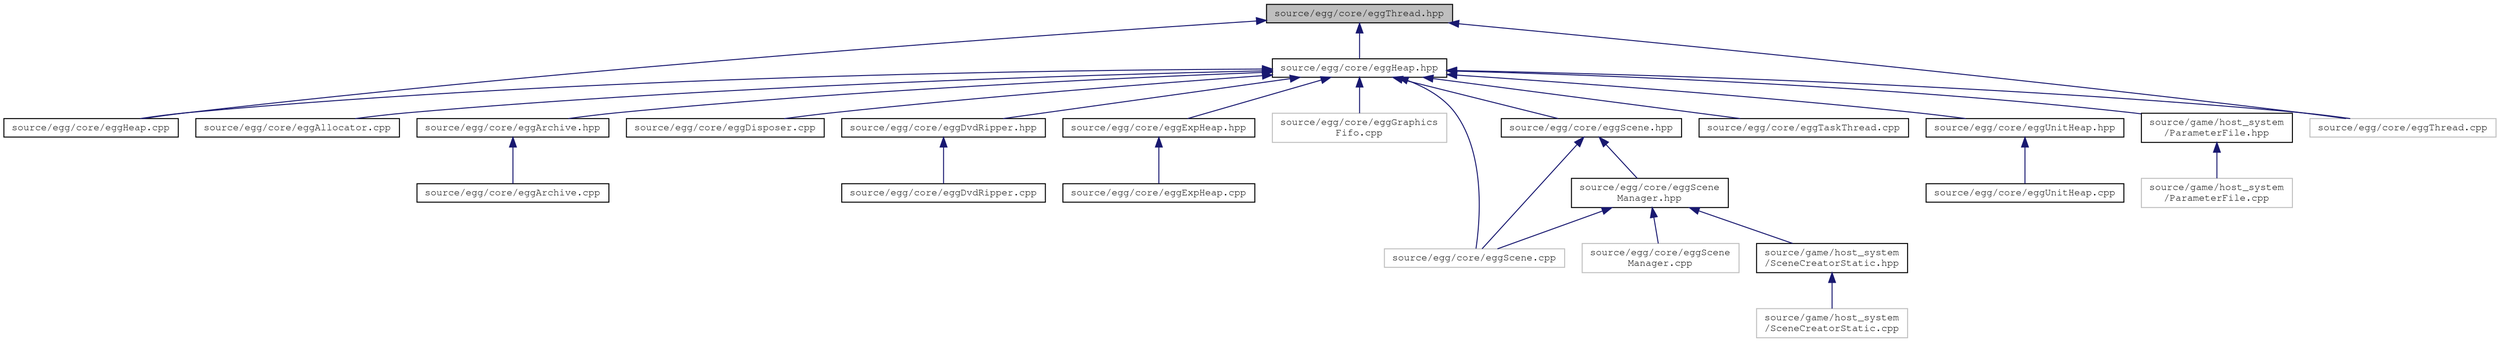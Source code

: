 digraph "source/egg/core/eggThread.hpp"
{
 // LATEX_PDF_SIZE
  edge [fontname="FreeMono",fontsize="10",labelfontname="FreeMono",labelfontsize="10"];
  node [fontname="FreeMono",fontsize="10",shape=record];
  Node1 [label="source/egg/core/eggThread.hpp",height=0.2,width=0.4,color="black", fillcolor="grey75", style="filled", fontcolor="black",tooltip="Thread class for extending."];
  Node1 -> Node2 [dir="back",color="midnightblue",fontsize="10",style="solid",fontname="FreeMono"];
  Node2 [label="source/egg/core/eggHeap.cpp",height=0.2,width=0.4,color="black", fillcolor="white", style="filled",URL="$egg_heap_8cpp.html",tooltip="Heap implementations."];
  Node1 -> Node3 [dir="back",color="midnightblue",fontsize="10",style="solid",fontname="FreeMono"];
  Node3 [label="source/egg/core/eggHeap.hpp",height=0.2,width=0.4,color="black", fillcolor="white", style="filled",URL="$egg_heap_8hpp.html",tooltip="Base Heap class."];
  Node3 -> Node4 [dir="back",color="midnightblue",fontsize="10",style="solid",fontname="FreeMono"];
  Node4 [label="source/egg/core/eggAllocator.cpp",height=0.2,width=0.4,color="black", fillcolor="white", style="filled",URL="$egg_allocator_8cpp.html",tooltip="Implementation for the allocator wrapper."];
  Node3 -> Node5 [dir="back",color="midnightblue",fontsize="10",style="solid",fontname="FreeMono"];
  Node5 [label="source/egg/core/eggArchive.hpp",height=0.2,width=0.4,color="black", fillcolor="white", style="filled",URL="$egg_archive_8hpp.html",tooltip="A read-only view of a \"dolphin archive\" .arc file."];
  Node5 -> Node6 [dir="back",color="midnightblue",fontsize="10",style="solid",fontname="FreeMono"];
  Node6 [label="source/egg/core/eggArchive.cpp",height=0.2,width=0.4,color="black", fillcolor="white", style="filled",URL="$egg_archive_8cpp.html",tooltip="TODO."];
  Node3 -> Node7 [dir="back",color="midnightblue",fontsize="10",style="solid",fontname="FreeMono"];
  Node7 [label="source/egg/core/eggDisposer.cpp",height=0.2,width=0.4,color="black", fillcolor="white", style="filled",URL="$egg_disposer_8cpp.html",tooltip="Disposer implementations."];
  Node3 -> Node8 [dir="back",color="midnightblue",fontsize="10",style="solid",fontname="FreeMono"];
  Node8 [label="source/egg/core/eggDvdRipper.hpp",height=0.2,width=0.4,color="black", fillcolor="white", style="filled",URL="$egg_dvd_ripper_8hpp.html",tooltip="Headers for the EGG DVD ripper."];
  Node8 -> Node9 [dir="back",color="midnightblue",fontsize="10",style="solid",fontname="FreeMono"];
  Node9 [label="source/egg/core/eggDvdRipper.cpp",height=0.2,width=0.4,color="black", fillcolor="white", style="filled",URL="$egg_dvd_ripper_8cpp.html",tooltip="Implementations for the EGG DVD ripper."];
  Node3 -> Node10 [dir="back",color="midnightblue",fontsize="10",style="solid",fontname="FreeMono"];
  Node10 [label="source/egg/core/eggExpHeap.hpp",height=0.2,width=0.4,color="black", fillcolor="white", style="filled",URL="$egg_exp_heap_8hpp.html",tooltip="EGG wraper for expanded heaps header."];
  Node10 -> Node11 [dir="back",color="midnightblue",fontsize="10",style="solid",fontname="FreeMono"];
  Node11 [label="source/egg/core/eggExpHeap.cpp",height=0.2,width=0.4,color="black", fillcolor="white", style="filled",URL="$egg_exp_heap_8cpp.html",tooltip="EGG wraper for expanded heaps implementation."];
  Node3 -> Node12 [dir="back",color="midnightblue",fontsize="10",style="solid",fontname="FreeMono"];
  Node12 [label="source/egg/core/eggGraphics\lFifo.cpp",height=0.2,width=0.4,color="grey75", fillcolor="white", style="filled",tooltip=" "];
  Node3 -> Node2 [dir="back",color="midnightblue",fontsize="10",style="solid",fontname="FreeMono"];
  Node3 -> Node13 [dir="back",color="midnightblue",fontsize="10",style="solid",fontname="FreeMono"];
  Node13 [label="source/egg/core/eggScene.cpp",height=0.2,width=0.4,color="grey75", fillcolor="white", style="filled",tooltip=" "];
  Node3 -> Node14 [dir="back",color="midnightblue",fontsize="10",style="solid",fontname="FreeMono"];
  Node14 [label="source/egg/core/eggScene.hpp",height=0.2,width=0.4,color="black", fillcolor="white", style="filled",URL="$egg_scene_8hpp.html",tooltip="TODO."];
  Node14 -> Node13 [dir="back",color="midnightblue",fontsize="10",style="solid",fontname="FreeMono"];
  Node14 -> Node15 [dir="back",color="midnightblue",fontsize="10",style="solid",fontname="FreeMono"];
  Node15 [label="source/egg/core/eggScene\lManager.hpp",height=0.2,width=0.4,color="black", fillcolor="white", style="filled",URL="$egg_scene_manager_8hpp_source.html",tooltip=" "];
  Node15 -> Node13 [dir="back",color="midnightblue",fontsize="10",style="solid",fontname="FreeMono"];
  Node15 -> Node16 [dir="back",color="midnightblue",fontsize="10",style="solid",fontname="FreeMono"];
  Node16 [label="source/egg/core/eggScene\lManager.cpp",height=0.2,width=0.4,color="grey75", fillcolor="white", style="filled",tooltip=" "];
  Node15 -> Node17 [dir="back",color="midnightblue",fontsize="10",style="solid",fontname="FreeMono"];
  Node17 [label="source/game/host_system\l/SceneCreatorStatic.hpp",height=0.2,width=0.4,color="black", fillcolor="white", style="filled",URL="$_scene_creator_static_8hpp.html",tooltip="Static scene creator starts the boostrap scene."];
  Node17 -> Node18 [dir="back",color="midnightblue",fontsize="10",style="solid",fontname="FreeMono"];
  Node18 [label="source/game/host_system\l/SceneCreatorStatic.cpp",height=0.2,width=0.4,color="grey75", fillcolor="white", style="filled",tooltip=" "];
  Node3 -> Node19 [dir="back",color="midnightblue",fontsize="10",style="solid",fontname="FreeMono"];
  Node19 [label="source/egg/core/eggTaskThread.cpp",height=0.2,width=0.4,color="black", fillcolor="white", style="filled",URL="$egg_task_thread_8cpp.html",tooltip="TODO."];
  Node3 -> Node20 [dir="back",color="midnightblue",fontsize="10",style="solid",fontname="FreeMono"];
  Node20 [label="source/egg/core/eggThread.cpp",height=0.2,width=0.4,color="grey75", fillcolor="white", style="filled",tooltip=" "];
  Node3 -> Node21 [dir="back",color="midnightblue",fontsize="10",style="solid",fontname="FreeMono"];
  Node21 [label="source/egg/core/eggUnitHeap.hpp",height=0.2,width=0.4,color="black", fillcolor="white", style="filled",URL="$egg_unit_heap_8hpp.html",tooltip="EGG wraper for unit heaps (each element uniform size)."];
  Node21 -> Node22 [dir="back",color="midnightblue",fontsize="10",style="solid",fontname="FreeMono"];
  Node22 [label="source/egg/core/eggUnitHeap.cpp",height=0.2,width=0.4,color="black", fillcolor="white", style="filled",URL="$egg_unit_heap_8cpp.html",tooltip="EGG wraper for unit heaps (each element uniform size)."];
  Node3 -> Node23 [dir="back",color="midnightblue",fontsize="10",style="solid",fontname="FreeMono"];
  Node23 [label="source/game/host_system\l/ParameterFile.hpp",height=0.2,width=0.4,color="black", fillcolor="white", style="filled",URL="$_parameter_file_8hpp.html",tooltip="Contains reading code for an unused 'Parameter' file."];
  Node23 -> Node24 [dir="back",color="midnightblue",fontsize="10",style="solid",fontname="FreeMono"];
  Node24 [label="source/game/host_system\l/ParameterFile.cpp",height=0.2,width=0.4,color="grey75", fillcolor="white", style="filled",tooltip=" "];
  Node1 -> Node20 [dir="back",color="midnightblue",fontsize="10",style="solid",fontname="FreeMono"];
}
